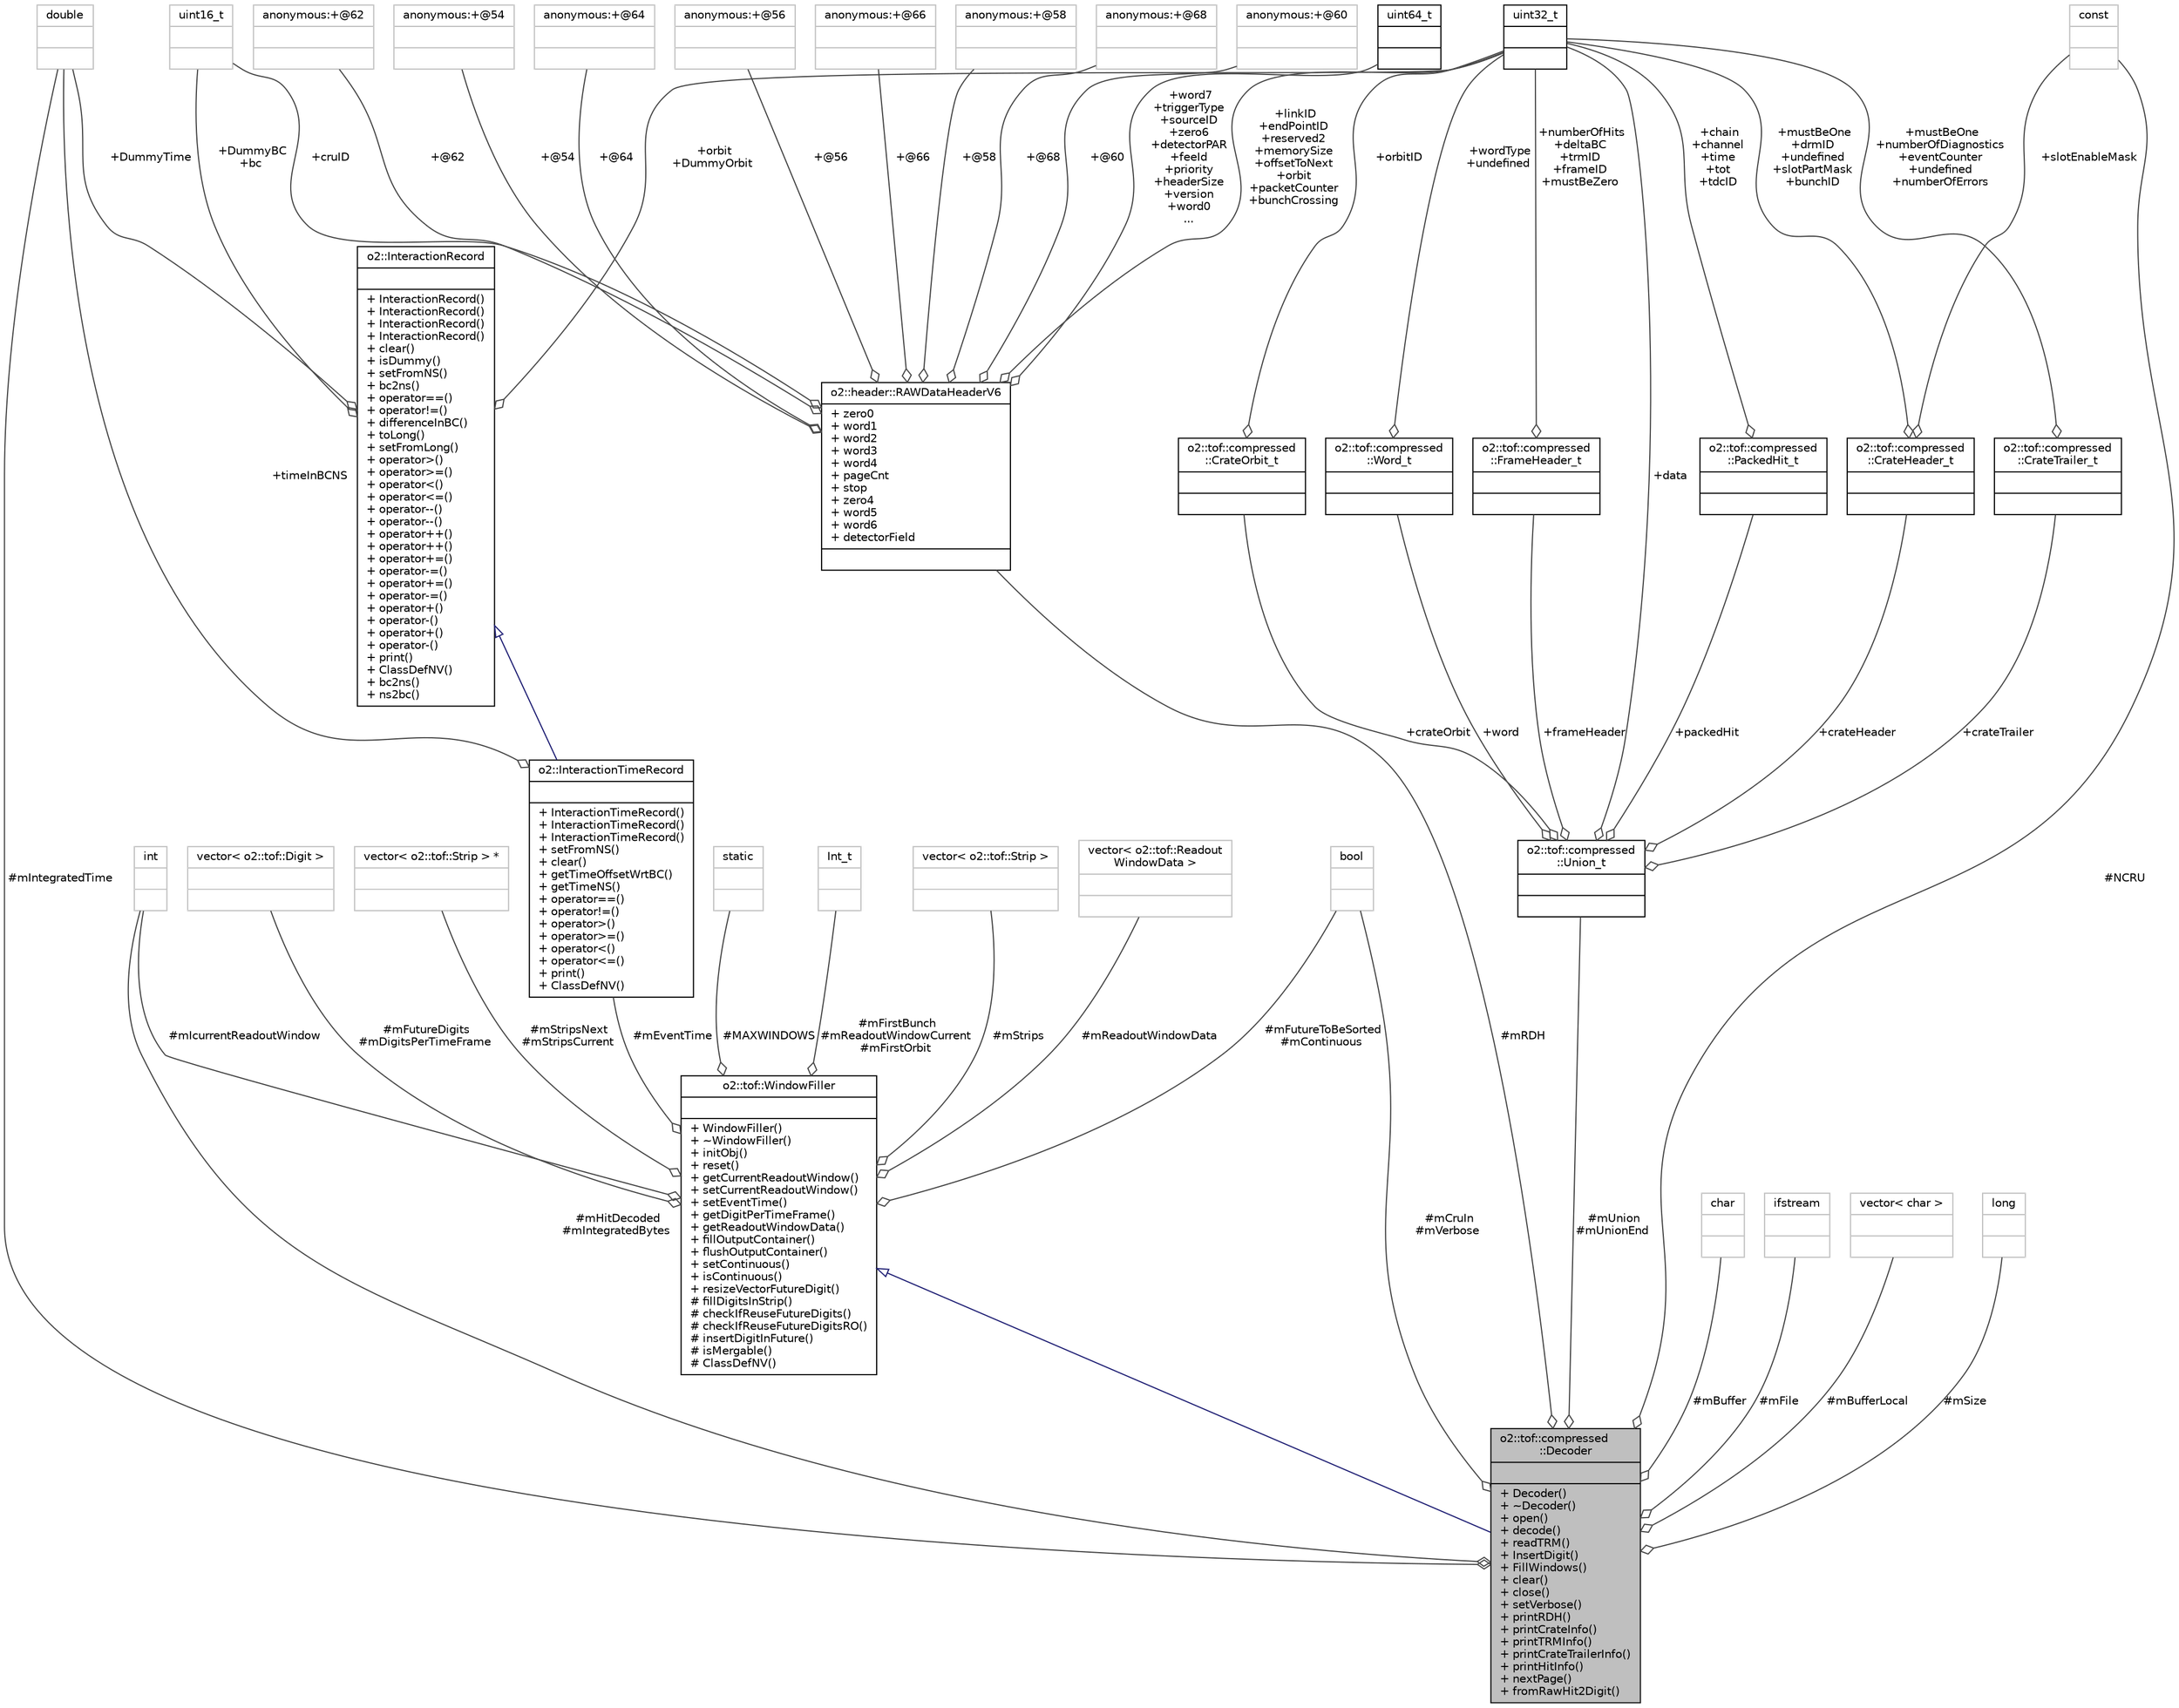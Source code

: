 digraph "o2::tof::compressed::Decoder"
{
 // INTERACTIVE_SVG=YES
  bgcolor="transparent";
  edge [fontname="Helvetica",fontsize="10",labelfontname="Helvetica",labelfontsize="10"];
  node [fontname="Helvetica",fontsize="10",shape=record];
  Node2 [label="{o2::tof::compressed\l::Decoder\n||+ Decoder()\l+ ~Decoder()\l+ open()\l+ decode()\l+ readTRM()\l+ InsertDigit()\l+ FillWindows()\l+ clear()\l+ close()\l+ setVerbose()\l+ printRDH()\l+ printCrateInfo()\l+ printTRMInfo()\l+ printCrateTrailerInfo()\l+ printHitInfo()\l+ nextPage()\l+ fromRawHit2Digit()\l}",height=0.2,width=0.4,color="black", fillcolor="grey75", style="filled", fontcolor="black"];
  Node3 -> Node2 [dir="back",color="midnightblue",fontsize="10",style="solid",arrowtail="onormal",fontname="Helvetica"];
  Node3 [label="{o2::tof::WindowFiller\n||+ WindowFiller()\l+ ~WindowFiller()\l+ initObj()\l+ reset()\l+ getCurrentReadoutWindow()\l+ setCurrentReadoutWindow()\l+ setEventTime()\l+ getDigitPerTimeFrame()\l+ getReadoutWindowData()\l+ fillOutputContainer()\l+ flushOutputContainer()\l+ setContinuous()\l+ isContinuous()\l+ resizeVectorFutureDigit()\l# fillDigitsInStrip()\l# checkIfReuseFutureDigits()\l# checkIfReuseFutureDigitsRO()\l# insertDigitInFuture()\l# isMergable()\l# ClassDefNV()\l}",height=0.2,width=0.4,color="black",URL="$db/d26/classo2_1_1tof_1_1WindowFiller.html"];
  Node4 -> Node3 [color="grey25",fontsize="10",style="solid",label=" #mStripsNext\n#mStripsCurrent" ,arrowhead="odiamond",fontname="Helvetica"];
  Node4 [label="{vector\< o2::tof::Strip \> *\n||}",height=0.2,width=0.4,color="grey75"];
  Node5 -> Node3 [color="grey25",fontsize="10",style="solid",label=" #mStrips" ,arrowhead="odiamond",fontname="Helvetica"];
  Node5 [label="{vector\< o2::tof::Strip \>\n||}",height=0.2,width=0.4,color="grey75"];
  Node6 -> Node3 [color="grey25",fontsize="10",style="solid",label=" #mReadoutWindowData" ,arrowhead="odiamond",fontname="Helvetica"];
  Node6 [label="{vector\< o2::tof::Readout\lWindowData \>\n||}",height=0.2,width=0.4,color="grey75"];
  Node7 -> Node3 [color="grey25",fontsize="10",style="solid",label=" #mFutureDigits\n#mDigitsPerTimeFrame" ,arrowhead="odiamond",fontname="Helvetica"];
  Node7 [label="{vector\< o2::tof::Digit \>\n||}",height=0.2,width=0.4,color="grey75"];
  Node8 -> Node3 [color="grey25",fontsize="10",style="solid",label=" #mIcurrentReadoutWindow" ,arrowhead="odiamond",fontname="Helvetica"];
  Node8 [label="{int\n||}",height=0.2,width=0.4,color="grey75"];
  Node9 -> Node3 [color="grey25",fontsize="10",style="solid",label=" #mFutureToBeSorted\n#mContinuous" ,arrowhead="odiamond",fontname="Helvetica"];
  Node9 [label="{bool\n||}",height=0.2,width=0.4,color="grey75"];
  Node10 -> Node3 [color="grey25",fontsize="10",style="solid",label=" #MAXWINDOWS" ,arrowhead="odiamond",fontname="Helvetica"];
  Node10 [label="{static\n||}",height=0.2,width=0.4,color="grey75"];
  Node11 -> Node3 [color="grey25",fontsize="10",style="solid",label=" #mFirstBunch\n#mReadoutWindowCurrent\n#mFirstOrbit" ,arrowhead="odiamond",fontname="Helvetica"];
  Node11 [label="{Int_t\n||}",height=0.2,width=0.4,color="grey75"];
  Node12 -> Node3 [color="grey25",fontsize="10",style="solid",label=" #mEventTime" ,arrowhead="odiamond",fontname="Helvetica"];
  Node12 [label="{o2::InteractionTimeRecord\n||+ InteractionTimeRecord()\l+ InteractionTimeRecord()\l+ InteractionTimeRecord()\l+ setFromNS()\l+ clear()\l+ getTimeOffsetWrtBC()\l+ getTimeNS()\l+ operator==()\l+ operator!=()\l+ operator\>()\l+ operator\>=()\l+ operator\<()\l+ operator\<=()\l+ print()\l+ ClassDefNV()\l}",height=0.2,width=0.4,color="black",URL="$d8/d98/structo2_1_1InteractionTimeRecord.html"];
  Node13 -> Node12 [dir="back",color="midnightblue",fontsize="10",style="solid",arrowtail="onormal",fontname="Helvetica"];
  Node13 [label="{o2::InteractionRecord\n||+ InteractionRecord()\l+ InteractionRecord()\l+ InteractionRecord()\l+ InteractionRecord()\l+ clear()\l+ isDummy()\l+ setFromNS()\l+ bc2ns()\l+ operator==()\l+ operator!=()\l+ differenceInBC()\l+ toLong()\l+ setFromLong()\l+ operator\>()\l+ operator\>=()\l+ operator\<()\l+ operator\<=()\l+ operator--()\l+ operator--()\l+ operator++()\l+ operator++()\l+ operator+=()\l+ operator-=()\l+ operator+=()\l+ operator-=()\l+ operator+()\l+ operator-()\l+ operator+()\l+ operator-()\l+ print()\l+ ClassDefNV()\l+ bc2ns()\l+ ns2bc()\l}",height=0.2,width=0.4,color="black",URL="$d1/d21/structo2_1_1InteractionRecord.html"];
  Node14 -> Node13 [color="grey25",fontsize="10",style="solid",label=" +DummyTime" ,arrowhead="odiamond",fontname="Helvetica"];
  Node14 [label="{double\n||}",height=0.2,width=0.4,color="grey75"];
  Node15 -> Node13 [color="grey25",fontsize="10",style="solid",label=" +DummyBC\n+bc" ,arrowhead="odiamond",fontname="Helvetica"];
  Node15 [label="{uint16_t\n||}",height=0.2,width=0.4,color="grey75"];
  Node16 -> Node13 [color="grey25",fontsize="10",style="solid",label=" +orbit\n+DummyOrbit" ,arrowhead="odiamond",fontname="Helvetica"];
  Node16 [label="{uint32_t\n||}",height=0.2,width=0.4,color="black",URL="$d3/d87/classuint32__t.html"];
  Node14 -> Node12 [color="grey25",fontsize="10",style="solid",label=" +timeInBCNS" ,arrowhead="odiamond",fontname="Helvetica"];
  Node17 -> Node2 [color="grey25",fontsize="10",style="solid",label=" #mRDH" ,arrowhead="odiamond",fontname="Helvetica"];
  Node17 [label="{o2::header::RAWDataHeaderV6\n|+ zero0\l+ word1\l+ word2\l+ word3\l+ word4\l+ pageCnt\l+ stop\l+ zero4\l+ word5\l+ word6\l+ detectorField\l|}",height=0.2,width=0.4,color="black",URL="$d5/d06/structo2_1_1header_1_1RAWDataHeaderV6.html"];
  Node18 -> Node17 [color="grey25",fontsize="10",style="solid",label=" +word7\n+triggerType\n+sourceID\n+zero6\n+detectorPAR\n+feeId\n+priority\n+headerSize\n+version\n+word0\n..." ,arrowhead="odiamond",fontname="Helvetica"];
  Node18 [label="{uint64_t\n||}",height=0.2,width=0.4,color="black",URL="$d6/d30/classuint64__t.html"];
  Node15 -> Node17 [color="grey25",fontsize="10",style="solid",label=" +cruID" ,arrowhead="odiamond",fontname="Helvetica"];
  Node19 -> Node17 [color="grey25",fontsize="10",style="solid",label=" +@62" ,arrowhead="odiamond",fontname="Helvetica"];
  Node19 [label="{anonymous:+@62\n||}",height=0.2,width=0.4,color="grey75"];
  Node20 -> Node17 [color="grey25",fontsize="10",style="solid",label=" +@54" ,arrowhead="odiamond",fontname="Helvetica"];
  Node20 [label="{anonymous:+@54\n||}",height=0.2,width=0.4,color="grey75"];
  Node21 -> Node17 [color="grey25",fontsize="10",style="solid",label=" +@64" ,arrowhead="odiamond",fontname="Helvetica"];
  Node21 [label="{anonymous:+@64\n||}",height=0.2,width=0.4,color="grey75"];
  Node22 -> Node17 [color="grey25",fontsize="10",style="solid",label=" +@56" ,arrowhead="odiamond",fontname="Helvetica"];
  Node22 [label="{anonymous:+@56\n||}",height=0.2,width=0.4,color="grey75"];
  Node16 -> Node17 [color="grey25",fontsize="10",style="solid",label=" +linkID\n+endPointID\n+reserved2\n+memorySize\n+offsetToNext\n+orbit\n+packetCounter\n+bunchCrossing" ,arrowhead="odiamond",fontname="Helvetica"];
  Node23 -> Node17 [color="grey25",fontsize="10",style="solid",label=" +@66" ,arrowhead="odiamond",fontname="Helvetica"];
  Node23 [label="{anonymous:+@66\n||}",height=0.2,width=0.4,color="grey75"];
  Node24 -> Node17 [color="grey25",fontsize="10",style="solid",label=" +@58" ,arrowhead="odiamond",fontname="Helvetica"];
  Node24 [label="{anonymous:+@58\n||}",height=0.2,width=0.4,color="grey75"];
  Node25 -> Node17 [color="grey25",fontsize="10",style="solid",label=" +@68" ,arrowhead="odiamond",fontname="Helvetica"];
  Node25 [label="{anonymous:+@68\n||}",height=0.2,width=0.4,color="grey75"];
  Node26 -> Node17 [color="grey25",fontsize="10",style="solid",label=" +@60" ,arrowhead="odiamond",fontname="Helvetica"];
  Node26 [label="{anonymous:+@60\n||}",height=0.2,width=0.4,color="grey75"];
  Node14 -> Node2 [color="grey25",fontsize="10",style="solid",label=" #mIntegratedTime" ,arrowhead="odiamond",fontname="Helvetica"];
  Node27 -> Node2 [color="grey25",fontsize="10",style="solid",label=" #mUnion\n#mUnionEnd" ,arrowhead="odiamond",fontname="Helvetica"];
  Node27 [label="{o2::tof::compressed\l::Union_t\n||}",height=0.2,width=0.4,color="black",URL="$df/dd7/uniono2_1_1tof_1_1compressed_1_1Union__t.html"];
  Node28 -> Node27 [color="grey25",fontsize="10",style="solid",label=" +packedHit" ,arrowhead="odiamond",fontname="Helvetica"];
  Node28 [label="{o2::tof::compressed\l::PackedHit_t\n||}",height=0.2,width=0.4,color="black",URL="$df/d87/structo2_1_1tof_1_1compressed_1_1PackedHit__t.html"];
  Node16 -> Node28 [color="grey25",fontsize="10",style="solid",label=" +chain\n+channel\n+time\n+tot\n+tdcID" ,arrowhead="odiamond",fontname="Helvetica"];
  Node29 -> Node27 [color="grey25",fontsize="10",style="solid",label=" +crateTrailer" ,arrowhead="odiamond",fontname="Helvetica"];
  Node29 [label="{o2::tof::compressed\l::CrateTrailer_t\n||}",height=0.2,width=0.4,color="black",URL="$dc/d31/structo2_1_1tof_1_1compressed_1_1CrateTrailer__t.html"];
  Node16 -> Node29 [color="grey25",fontsize="10",style="solid",label=" +mustBeOne\n+numberOfDiagnostics\n+eventCounter\n+undefined\n+numberOfErrors" ,arrowhead="odiamond",fontname="Helvetica"];
  Node30 -> Node27 [color="grey25",fontsize="10",style="solid",label=" +crateOrbit" ,arrowhead="odiamond",fontname="Helvetica"];
  Node30 [label="{o2::tof::compressed\l::CrateOrbit_t\n||}",height=0.2,width=0.4,color="black",URL="$d0/df7/structo2_1_1tof_1_1compressed_1_1CrateOrbit__t.html"];
  Node16 -> Node30 [color="grey25",fontsize="10",style="solid",label=" +orbitID" ,arrowhead="odiamond",fontname="Helvetica"];
  Node31 -> Node27 [color="grey25",fontsize="10",style="solid",label=" +word" ,arrowhead="odiamond",fontname="Helvetica"];
  Node31 [label="{o2::tof::compressed\l::Word_t\n||}",height=0.2,width=0.4,color="black",URL="$d5/d0d/structo2_1_1tof_1_1compressed_1_1Word__t.html"];
  Node16 -> Node31 [color="grey25",fontsize="10",style="solid",label=" +wordType\n+undefined" ,arrowhead="odiamond",fontname="Helvetica"];
  Node16 -> Node27 [color="grey25",fontsize="10",style="solid",label=" +data" ,arrowhead="odiamond",fontname="Helvetica"];
  Node32 -> Node27 [color="grey25",fontsize="10",style="solid",label=" +frameHeader" ,arrowhead="odiamond",fontname="Helvetica"];
  Node32 [label="{o2::tof::compressed\l::FrameHeader_t\n||}",height=0.2,width=0.4,color="black",URL="$df/d7e/structo2_1_1tof_1_1compressed_1_1FrameHeader__t.html"];
  Node16 -> Node32 [color="grey25",fontsize="10",style="solid",label=" +numberOfHits\n+deltaBC\n+trmID\n+frameID\n+mustBeZero" ,arrowhead="odiamond",fontname="Helvetica"];
  Node33 -> Node27 [color="grey25",fontsize="10",style="solid",label=" +crateHeader" ,arrowhead="odiamond",fontname="Helvetica"];
  Node33 [label="{o2::tof::compressed\l::CrateHeader_t\n||}",height=0.2,width=0.4,color="black",URL="$d5/da4/structo2_1_1tof_1_1compressed_1_1CrateHeader__t.html"];
  Node16 -> Node33 [color="grey25",fontsize="10",style="solid",label=" +mustBeOne\n+drmID\n+undefined\n+slotPartMask\n+bunchID" ,arrowhead="odiamond",fontname="Helvetica"];
  Node34 -> Node33 [color="grey25",fontsize="10",style="solid",label=" +slotEnableMask" ,arrowhead="odiamond",fontname="Helvetica"];
  Node34 [label="{const\n||}",height=0.2,width=0.4,color="grey75"];
  Node35 -> Node2 [color="grey25",fontsize="10",style="solid",label=" #mBuffer" ,arrowhead="odiamond",fontname="Helvetica"];
  Node35 [label="{char\n||}",height=0.2,width=0.4,color="grey75"];
  Node36 -> Node2 [color="grey25",fontsize="10",style="solid",label=" #mFile" ,arrowhead="odiamond",fontname="Helvetica"];
  Node36 [label="{ifstream\n||}",height=0.2,width=0.4,color="grey75"];
  Node37 -> Node2 [color="grey25",fontsize="10",style="solid",label=" #mBufferLocal" ,arrowhead="odiamond",fontname="Helvetica"];
  Node37 [label="{vector\< char \>\n||}",height=0.2,width=0.4,color="grey75"];
  Node8 -> Node2 [color="grey25",fontsize="10",style="solid",label=" #mHitDecoded\n#mIntegratedBytes" ,arrowhead="odiamond",fontname="Helvetica"];
  Node9 -> Node2 [color="grey25",fontsize="10",style="solid",label=" #mCruIn\n#mVerbose" ,arrowhead="odiamond",fontname="Helvetica"];
  Node38 -> Node2 [color="grey25",fontsize="10",style="solid",label=" #mSize" ,arrowhead="odiamond",fontname="Helvetica"];
  Node38 [label="{long\n||}",height=0.2,width=0.4,color="grey75"];
  Node34 -> Node2 [color="grey25",fontsize="10",style="solid",label=" #NCRU" ,arrowhead="odiamond",fontname="Helvetica"];
}
